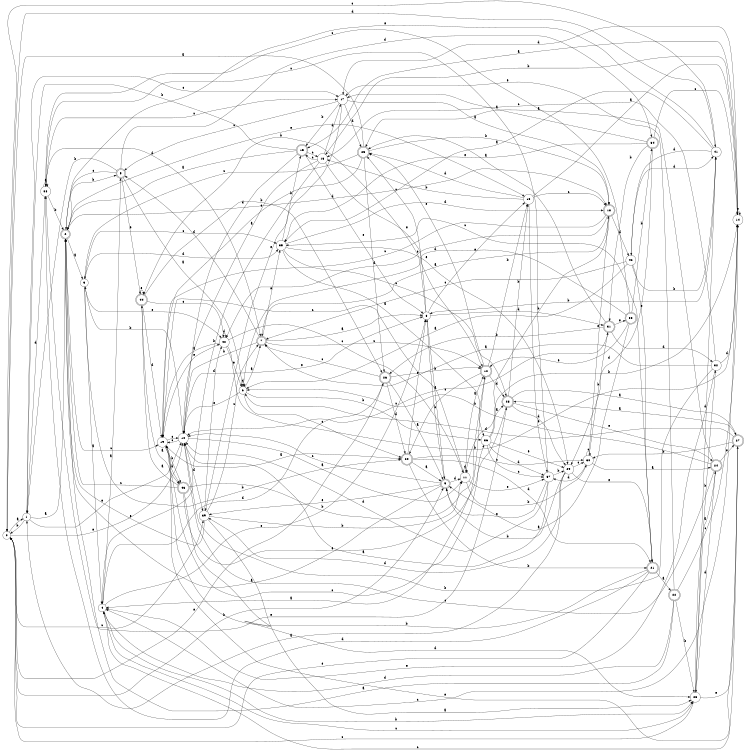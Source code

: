 digraph n36_8 {
__start0 [label="" shape="none"];

rankdir=LR;
size="8,5";

s0 [style="filled", color="black", fillcolor="white" shape="circle", label="0"];
s1 [style="filled", color="black", fillcolor="white" shape="circle", label="1"];
s2 [style="rounded,filled", color="black", fillcolor="white" shape="doublecircle", label="2"];
s3 [style="filled", color="black", fillcolor="white" shape="circle", label="3"];
s4 [style="filled", color="black", fillcolor="white" shape="circle", label="4"];
s5 [style="rounded,filled", color="black", fillcolor="white" shape="doublecircle", label="5"];
s6 [style="filled", color="black", fillcolor="white" shape="circle", label="6"];
s7 [style="rounded,filled", color="black", fillcolor="white" shape="doublecircle", label="7"];
s8 [style="filled", color="black", fillcolor="white" shape="circle", label="8"];
s9 [style="rounded,filled", color="black", fillcolor="white" shape="doublecircle", label="9"];
s10 [style="filled", color="black", fillcolor="white" shape="circle", label="10"];
s11 [style="filled", color="black", fillcolor="white" shape="circle", label="11"];
s12 [style="rounded,filled", color="black", fillcolor="white" shape="doublecircle", label="12"];
s13 [style="filled", color="black", fillcolor="white" shape="circle", label="13"];
s14 [style="filled", color="black", fillcolor="white" shape="circle", label="14"];
s15 [style="rounded,filled", color="black", fillcolor="white" shape="doublecircle", label="15"];
s16 [style="filled", color="black", fillcolor="white" shape="circle", label="16"];
s17 [style="filled", color="black", fillcolor="white" shape="circle", label="17"];
s18 [style="rounded,filled", color="black", fillcolor="white" shape="doublecircle", label="18"];
s19 [style="filled", color="black", fillcolor="white" shape="circle", label="19"];
s20 [style="rounded,filled", color="black", fillcolor="white" shape="doublecircle", label="20"];
s21 [style="rounded,filled", color="black", fillcolor="white" shape="doublecircle", label="21"];
s22 [style="rounded,filled", color="black", fillcolor="white" shape="doublecircle", label="22"];
s23 [style="filled", color="black", fillcolor="white" shape="circle", label="23"];
s24 [style="rounded,filled", color="black", fillcolor="white" shape="doublecircle", label="24"];
s25 [style="rounded,filled", color="black", fillcolor="white" shape="doublecircle", label="25"];
s26 [style="rounded,filled", color="black", fillcolor="white" shape="doublecircle", label="26"];
s27 [style="rounded,filled", color="black", fillcolor="white" shape="doublecircle", label="27"];
s28 [style="rounded,filled", color="black", fillcolor="white" shape="doublecircle", label="28"];
s29 [style="filled", color="black", fillcolor="white" shape="circle", label="29"];
s30 [style="filled", color="black", fillcolor="white" shape="circle", label="30"];
s31 [style="rounded,filled", color="black", fillcolor="white" shape="doublecircle", label="31"];
s32 [style="filled", color="black", fillcolor="white" shape="circle", label="32"];
s33 [style="rounded,filled", color="black", fillcolor="white" shape="doublecircle", label="33"];
s34 [style="rounded,filled", color="black", fillcolor="white" shape="doublecircle", label="34"];
s35 [style="filled", color="black", fillcolor="white" shape="circle", label="35"];
s36 [style="filled", color="black", fillcolor="white" shape="circle", label="36"];
s37 [style="filled", color="black", fillcolor="white" shape="circle", label="37"];
s38 [style="filled", color="black", fillcolor="white" shape="circle", label="38"];
s39 [style="filled", color="black", fillcolor="white" shape="circle", label="39"];
s40 [style="filled", color="black", fillcolor="white" shape="circle", label="40"];
s41 [style="filled", color="black", fillcolor="white" shape="circle", label="41"];
s42 [style="filled", color="black", fillcolor="white" shape="circle", label="42"];
s43 [style="rounded,filled", color="black", fillcolor="white" shape="doublecircle", label="43"];
s44 [style="rounded,filled", color="black", fillcolor="white" shape="doublecircle", label="44"];
s0 -> s1 [label="a"];
s0 -> s9 [label="b"];
s0 -> s39 [label="c"];
s0 -> s41 [label="d"];
s0 -> s10 [label="e"];
s1 -> s2 [label="a"];
s1 -> s0 [label="b"];
s1 -> s17 [label="c"];
s1 -> s38 [label="d"];
s1 -> s10 [label="e"];
s2 -> s3 [label="a"];
s2 -> s5 [label="b"];
s2 -> s19 [label="c"];
s2 -> s18 [label="d"];
s2 -> s13 [label="e"];
s3 -> s4 [label="a"];
s3 -> s20 [label="b"];
s3 -> s35 [label="c"];
s3 -> s35 [label="d"];
s3 -> s40 [label="e"];
s4 -> s5 [label="a"];
s4 -> s23 [label="b"];
s4 -> s23 [label="c"];
s4 -> s26 [label="d"];
s4 -> s8 [label="e"];
s5 -> s6 [label="a"];
s5 -> s1 [label="b"];
s5 -> s2 [label="c"];
s5 -> s34 [label="d"];
s5 -> s44 [label="e"];
s6 -> s7 [label="a"];
s6 -> s36 [label="b"];
s6 -> s20 [label="c"];
s6 -> s6 [label="d"];
s6 -> s10 [label="e"];
s7 -> s8 [label="a"];
s7 -> s10 [label="b"];
s7 -> s12 [label="c"];
s7 -> s5 [label="d"];
s7 -> s35 [label="e"];
s8 -> s9 [label="a"];
s8 -> s44 [label="b"];
s8 -> s25 [label="c"];
s8 -> s31 [label="d"];
s8 -> s13 [label="e"];
s9 -> s2 [label="a"];
s9 -> s8 [label="b"];
s9 -> s10 [label="c"];
s9 -> s11 [label="d"];
s9 -> s39 [label="e"];
s10 -> s11 [label="a"];
s10 -> s3 [label="b"];
s10 -> s19 [label="c"];
s10 -> s39 [label="d"];
s10 -> s8 [label="e"];
s11 -> s12 [label="a"];
s11 -> s30 [label="b"];
s11 -> s19 [label="c"];
s11 -> s11 [label="d"];
s11 -> s37 [label="e"];
s12 -> s4 [label="a"];
s12 -> s13 [label="b"];
s12 -> s20 [label="c"];
s12 -> s28 [label="d"];
s12 -> s25 [label="e"];
s13 -> s14 [label="a"];
s13 -> s16 [label="b"];
s13 -> s18 [label="c"];
s13 -> s25 [label="d"];
s13 -> s37 [label="e"];
s14 -> s15 [label="a"];
s14 -> s16 [label="b"];
s14 -> s4 [label="c"];
s14 -> s17 [label="d"];
s14 -> s14 [label="e"];
s15 -> s2 [label="a"];
s15 -> s1 [label="b"];
s15 -> s16 [label="c"];
s15 -> s10 [label="d"];
s15 -> s8 [label="e"];
s16 -> s10 [label="a"];
s16 -> s4 [label="b"];
s16 -> s15 [label="c"];
s16 -> s17 [label="d"];
s16 -> s12 [label="e"];
s17 -> s18 [label="a"];
s17 -> s15 [label="b"];
s17 -> s5 [label="c"];
s17 -> s25 [label="d"];
s17 -> s39 [label="e"];
s18 -> s7 [label="a"];
s18 -> s11 [label="b"];
s18 -> s19 [label="c"];
s18 -> s42 [label="d"];
s18 -> s40 [label="e"];
s19 -> s20 [label="a"];
s19 -> s43 [label="b"];
s19 -> s10 [label="c"];
s19 -> s43 [label="d"];
s19 -> s40 [label="e"];
s20 -> s9 [label="a"];
s20 -> s21 [label="b"];
s20 -> s30 [label="c"];
s20 -> s21 [label="d"];
s20 -> s8 [label="e"];
s21 -> s22 [label="a"];
s21 -> s19 [label="b"];
s21 -> s35 [label="c"];
s21 -> s38 [label="d"];
s21 -> s0 [label="e"];
s22 -> s2 [label="a"];
s22 -> s23 [label="b"];
s22 -> s14 [label="c"];
s22 -> s4 [label="d"];
s22 -> s17 [label="e"];
s23 -> s24 [label="a"];
s23 -> s32 [label="b"];
s23 -> s0 [label="c"];
s23 -> s41 [label="d"];
s23 -> s27 [label="e"];
s24 -> s25 [label="a"];
s24 -> s6 [label="b"];
s24 -> s10 [label="c"];
s24 -> s23 [label="d"];
s24 -> s27 [label="e"];
s25 -> s0 [label="a"];
s25 -> s18 [label="b"];
s25 -> s3 [label="c"];
s25 -> s26 [label="d"];
s25 -> s19 [label="e"];
s26 -> s9 [label="a"];
s26 -> s12 [label="b"];
s26 -> s7 [label="c"];
s26 -> s20 [label="d"];
s26 -> s0 [label="e"];
s27 -> s28 [label="a"];
s27 -> s30 [label="b"];
s27 -> s4 [label="c"];
s27 -> s6 [label="d"];
s27 -> s19 [label="e"];
s28 -> s27 [label="a"];
s28 -> s13 [label="b"];
s28 -> s19 [label="c"];
s28 -> s29 [label="d"];
s28 -> s24 [label="e"];
s29 -> s1 [label="a"];
s29 -> s9 [label="b"];
s29 -> s30 [label="c"];
s29 -> s39 [label="d"];
s29 -> s21 [label="e"];
s30 -> s24 [label="a"];
s30 -> s31 [label="b"];
s30 -> s30 [label="c"];
s30 -> s37 [label="d"];
s30 -> s18 [label="e"];
s31 -> s25 [label="a"];
s31 -> s26 [label="b"];
s31 -> s10 [label="c"];
s31 -> s32 [label="d"];
s31 -> s33 [label="e"];
s32 -> s7 [label="a"];
s32 -> s10 [label="b"];
s32 -> s16 [label="c"];
s32 -> s14 [label="d"];
s32 -> s4 [label="e"];
s33 -> s9 [label="a"];
s33 -> s34 [label="b"];
s33 -> s38 [label="c"];
s33 -> s6 [label="d"];
s33 -> s12 [label="e"];
s34 -> s17 [label="a"];
s34 -> s31 [label="b"];
s34 -> s14 [label="c"];
s34 -> s29 [label="d"];
s34 -> s35 [label="e"];
s35 -> s36 [label="a"];
s35 -> s15 [label="b"];
s35 -> s28 [label="c"];
s35 -> s18 [label="d"];
s35 -> s29 [label="e"];
s36 -> s28 [label="a"];
s36 -> s14 [label="b"];
s36 -> s37 [label="c"];
s36 -> s37 [label="d"];
s36 -> s29 [label="e"];
s37 -> s10 [label="a"];
s37 -> s29 [label="b"];
s37 -> s38 [label="c"];
s37 -> s10 [label="d"];
s37 -> s9 [label="e"];
s38 -> s38 [label="a"];
s38 -> s2 [label="b"];
s38 -> s17 [label="c"];
s38 -> s7 [label="d"];
s38 -> s28 [label="e"];
s39 -> s23 [label="a"];
s39 -> s12 [label="b"];
s39 -> s7 [label="c"];
s39 -> s40 [label="d"];
s39 -> s2 [label="e"];
s40 -> s19 [label="a"];
s40 -> s14 [label="b"];
s40 -> s11 [label="c"];
s40 -> s40 [label="d"];
s40 -> s6 [label="e"];
s41 -> s35 [label="a"];
s41 -> s8 [label="b"];
s41 -> s0 [label="c"];
s41 -> s42 [label="d"];
s41 -> s2 [label="e"];
s42 -> s6 [label="a"];
s42 -> s41 [label="b"];
s42 -> s7 [label="c"];
s42 -> s41 [label="d"];
s42 -> s21 [label="e"];
s43 -> s44 [label="a"];
s43 -> s11 [label="b"];
s43 -> s2 [label="c"];
s43 -> s23 [label="d"];
s43 -> s36 [label="e"];
s44 -> s43 [label="a"];
s44 -> s26 [label="b"];
s44 -> s40 [label="c"];
s44 -> s19 [label="d"];
s44 -> s44 [label="e"];

}